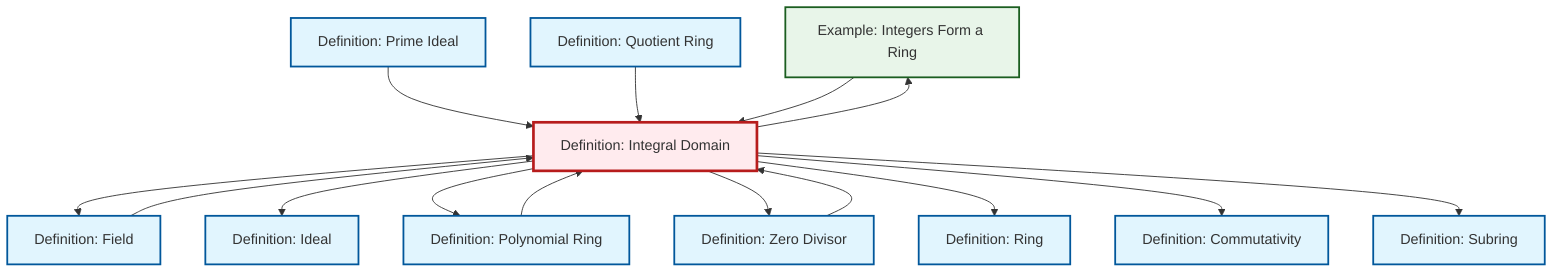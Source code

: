graph TD
    classDef definition fill:#e1f5fe,stroke:#01579b,stroke-width:2px
    classDef theorem fill:#f3e5f5,stroke:#4a148c,stroke-width:2px
    classDef axiom fill:#fff3e0,stroke:#e65100,stroke-width:2px
    classDef example fill:#e8f5e9,stroke:#1b5e20,stroke-width:2px
    classDef current fill:#ffebee,stroke:#b71c1c,stroke-width:3px
    def-commutativity["Definition: Commutativity"]:::definition
    ex-integers-ring["Example: Integers Form a Ring"]:::example
    def-polynomial-ring["Definition: Polynomial Ring"]:::definition
    def-ring["Definition: Ring"]:::definition
    def-subring["Definition: Subring"]:::definition
    def-field["Definition: Field"]:::definition
    def-prime-ideal["Definition: Prime Ideal"]:::definition
    def-ideal["Definition: Ideal"]:::definition
    def-integral-domain["Definition: Integral Domain"]:::definition
    def-zero-divisor["Definition: Zero Divisor"]:::definition
    def-quotient-ring["Definition: Quotient Ring"]:::definition
    def-integral-domain --> def-field
    def-integral-domain --> def-ideal
    def-integral-domain --> def-polynomial-ring
    def-integral-domain --> def-zero-divisor
    def-integral-domain --> ex-integers-ring
    def-zero-divisor --> def-integral-domain
    def-integral-domain --> def-ring
    def-prime-ideal --> def-integral-domain
    def-quotient-ring --> def-integral-domain
    def-polynomial-ring --> def-integral-domain
    ex-integers-ring --> def-integral-domain
    def-field --> def-integral-domain
    def-integral-domain --> def-commutativity
    def-integral-domain --> def-subring
    class def-integral-domain current